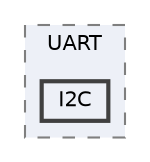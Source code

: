 digraph "C:/Users/Axle/Desktop/Diamond/UART/I2C"
{
 // LATEX_PDF_SIZE
  bgcolor="transparent";
  edge [fontname=Helvetica,fontsize=10,labelfontname=Helvetica,labelfontsize=10];
  node [fontname=Helvetica,fontsize=10,shape=box,height=0.2,width=0.4];
  compound=true
  subgraph clusterdir_c4a88ba1660e1521f506011959a5164a {
    graph [ bgcolor="#edf0f7", pencolor="grey50", label="UART", fontname=Helvetica,fontsize=10 style="filled,dashed", URL="dir_c4a88ba1660e1521f506011959a5164a.html",tooltip=""]
  dir_f30b8eb6df423913a5071ca55e642cd5 [label="I2C", fillcolor="#edf0f7", color="grey25", style="filled,bold", URL="dir_f30b8eb6df423913a5071ca55e642cd5.html",tooltip=""];
  }
}
